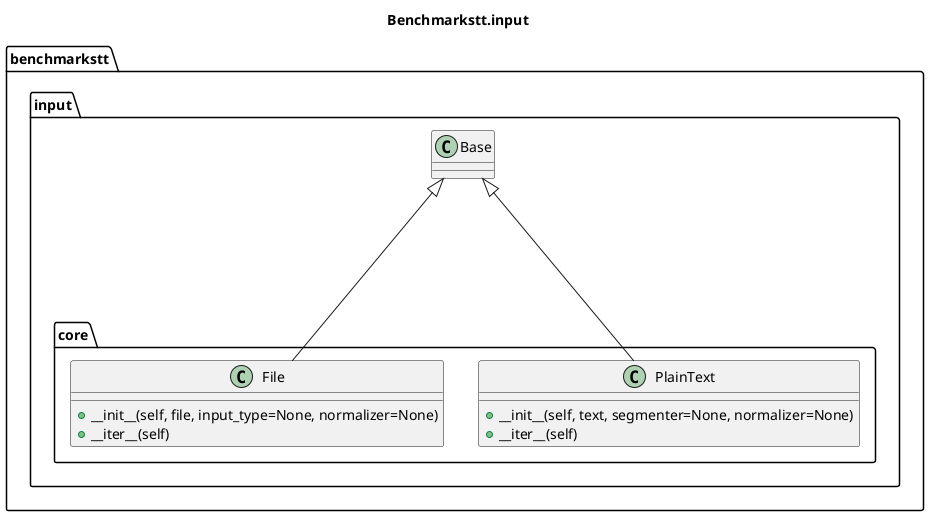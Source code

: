 @startuml
title Benchmarkstt.input
		class benchmarkstt.input.core.File [[https://benchmarkstt.readthedocs.io/en/latest/modules/benchmarkstt.input.core.html#benchmarkstt.input.core.File]] {
			+__init__(self, file, input_type=None, normalizer=None)
			+__iter__(self)
		}
		class benchmarkstt.input.core.PlainText [[https://benchmarkstt.readthedocs.io/en/latest/modules/benchmarkstt.input.core.html#benchmarkstt.input.core.PlainText]] {
			+__init__(self, text, segmenter=None, normalizer=None)
			+__iter__(self)
		}

benchmarkstt.input.core.File --up--|> benchmarkstt.input.Base
benchmarkstt.input.core.PlainText --up--|> benchmarkstt.input.Base
@enduml